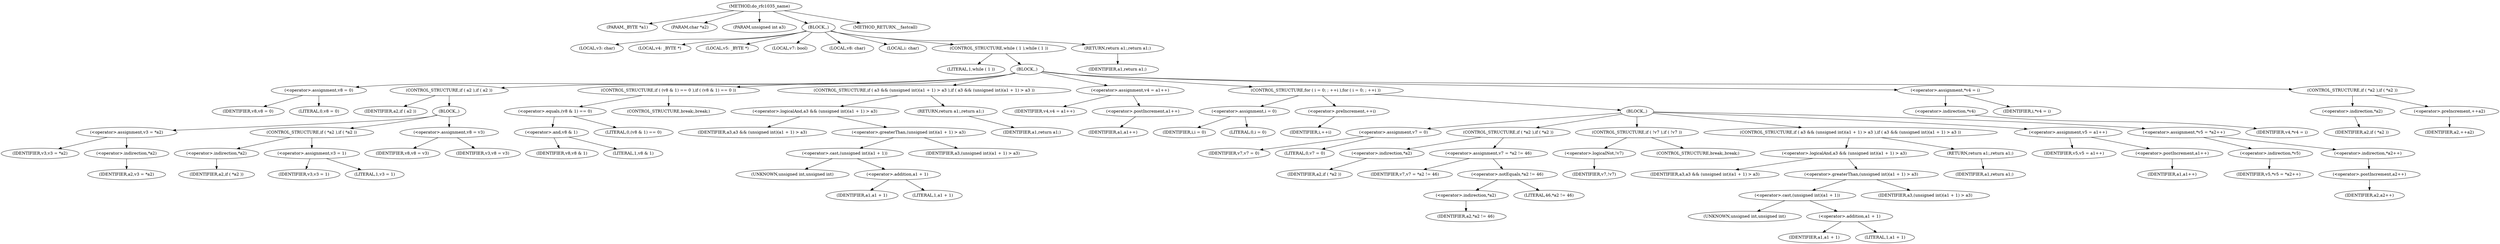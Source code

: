 digraph do_rfc1035_name {  
"1000107" [label = "(METHOD,do_rfc1035_name)" ]
"1000108" [label = "(PARAM,_BYTE *a1)" ]
"1000109" [label = "(PARAM,char *a2)" ]
"1000110" [label = "(PARAM,unsigned int a3)" ]
"1000111" [label = "(BLOCK,,)" ]
"1000112" [label = "(LOCAL,v3: char)" ]
"1000113" [label = "(LOCAL,v4: _BYTE *)" ]
"1000114" [label = "(LOCAL,v5: _BYTE *)" ]
"1000115" [label = "(LOCAL,v7: bool)" ]
"1000116" [label = "(LOCAL,v8: char)" ]
"1000117" [label = "(LOCAL,i: char)" ]
"1000118" [label = "(CONTROL_STRUCTURE,while ( 1 ),while ( 1 ))" ]
"1000119" [label = "(LITERAL,1,while ( 1 ))" ]
"1000120" [label = "(BLOCK,,)" ]
"1000121" [label = "(<operator>.assignment,v8 = 0)" ]
"1000122" [label = "(IDENTIFIER,v8,v8 = 0)" ]
"1000123" [label = "(LITERAL,0,v8 = 0)" ]
"1000124" [label = "(CONTROL_STRUCTURE,if ( a2 ),if ( a2 ))" ]
"1000125" [label = "(IDENTIFIER,a2,if ( a2 ))" ]
"1000126" [label = "(BLOCK,,)" ]
"1000127" [label = "(<operator>.assignment,v3 = *a2)" ]
"1000128" [label = "(IDENTIFIER,v3,v3 = *a2)" ]
"1000129" [label = "(<operator>.indirection,*a2)" ]
"1000130" [label = "(IDENTIFIER,a2,v3 = *a2)" ]
"1000131" [label = "(CONTROL_STRUCTURE,if ( *a2 ),if ( *a2 ))" ]
"1000132" [label = "(<operator>.indirection,*a2)" ]
"1000133" [label = "(IDENTIFIER,a2,if ( *a2 ))" ]
"1000134" [label = "(<operator>.assignment,v3 = 1)" ]
"1000135" [label = "(IDENTIFIER,v3,v3 = 1)" ]
"1000136" [label = "(LITERAL,1,v3 = 1)" ]
"1000137" [label = "(<operator>.assignment,v8 = v3)" ]
"1000138" [label = "(IDENTIFIER,v8,v8 = v3)" ]
"1000139" [label = "(IDENTIFIER,v3,v8 = v3)" ]
"1000140" [label = "(CONTROL_STRUCTURE,if ( (v8 & 1) == 0 ),if ( (v8 & 1) == 0 ))" ]
"1000141" [label = "(<operator>.equals,(v8 & 1) == 0)" ]
"1000142" [label = "(<operator>.and,v8 & 1)" ]
"1000143" [label = "(IDENTIFIER,v8,v8 & 1)" ]
"1000144" [label = "(LITERAL,1,v8 & 1)" ]
"1000145" [label = "(LITERAL,0,(v8 & 1) == 0)" ]
"1000146" [label = "(CONTROL_STRUCTURE,break;,break;)" ]
"1000147" [label = "(CONTROL_STRUCTURE,if ( a3 && (unsigned int)(a1 + 1) > a3 ),if ( a3 && (unsigned int)(a1 + 1) > a3 ))" ]
"1000148" [label = "(<operator>.logicalAnd,a3 && (unsigned int)(a1 + 1) > a3)" ]
"1000149" [label = "(IDENTIFIER,a3,a3 && (unsigned int)(a1 + 1) > a3)" ]
"1000150" [label = "(<operator>.greaterThan,(unsigned int)(a1 + 1) > a3)" ]
"1000151" [label = "(<operator>.cast,(unsigned int)(a1 + 1))" ]
"1000152" [label = "(UNKNOWN,unsigned int,unsigned int)" ]
"1000153" [label = "(<operator>.addition,a1 + 1)" ]
"1000154" [label = "(IDENTIFIER,a1,a1 + 1)" ]
"1000155" [label = "(LITERAL,1,a1 + 1)" ]
"1000156" [label = "(IDENTIFIER,a3,(unsigned int)(a1 + 1) > a3)" ]
"1000157" [label = "(RETURN,return a1;,return a1;)" ]
"1000158" [label = "(IDENTIFIER,a1,return a1;)" ]
"1000159" [label = "(<operator>.assignment,v4 = a1++)" ]
"1000160" [label = "(IDENTIFIER,v4,v4 = a1++)" ]
"1000161" [label = "(<operator>.postIncrement,a1++)" ]
"1000162" [label = "(IDENTIFIER,a1,a1++)" ]
"1000163" [label = "(CONTROL_STRUCTURE,for ( i = 0; ; ++i ),for ( i = 0; ; ++i ))" ]
"1000164" [label = "(<operator>.assignment,i = 0)" ]
"1000165" [label = "(IDENTIFIER,i,i = 0)" ]
"1000166" [label = "(LITERAL,0,i = 0)" ]
"1000167" [label = "(<operator>.preIncrement,++i)" ]
"1000168" [label = "(IDENTIFIER,i,++i)" ]
"1000169" [label = "(BLOCK,,)" ]
"1000170" [label = "(<operator>.assignment,v7 = 0)" ]
"1000171" [label = "(IDENTIFIER,v7,v7 = 0)" ]
"1000172" [label = "(LITERAL,0,v7 = 0)" ]
"1000173" [label = "(CONTROL_STRUCTURE,if ( *a2 ),if ( *a2 ))" ]
"1000174" [label = "(<operator>.indirection,*a2)" ]
"1000175" [label = "(IDENTIFIER,a2,if ( *a2 ))" ]
"1000176" [label = "(<operator>.assignment,v7 = *a2 != 46)" ]
"1000177" [label = "(IDENTIFIER,v7,v7 = *a2 != 46)" ]
"1000178" [label = "(<operator>.notEquals,*a2 != 46)" ]
"1000179" [label = "(<operator>.indirection,*a2)" ]
"1000180" [label = "(IDENTIFIER,a2,*a2 != 46)" ]
"1000181" [label = "(LITERAL,46,*a2 != 46)" ]
"1000182" [label = "(CONTROL_STRUCTURE,if ( !v7 ),if ( !v7 ))" ]
"1000183" [label = "(<operator>.logicalNot,!v7)" ]
"1000184" [label = "(IDENTIFIER,v7,!v7)" ]
"1000185" [label = "(CONTROL_STRUCTURE,break;,break;)" ]
"1000186" [label = "(CONTROL_STRUCTURE,if ( a3 && (unsigned int)(a1 + 1) > a3 ),if ( a3 && (unsigned int)(a1 + 1) > a3 ))" ]
"1000187" [label = "(<operator>.logicalAnd,a3 && (unsigned int)(a1 + 1) > a3)" ]
"1000188" [label = "(IDENTIFIER,a3,a3 && (unsigned int)(a1 + 1) > a3)" ]
"1000189" [label = "(<operator>.greaterThan,(unsigned int)(a1 + 1) > a3)" ]
"1000190" [label = "(<operator>.cast,(unsigned int)(a1 + 1))" ]
"1000191" [label = "(UNKNOWN,unsigned int,unsigned int)" ]
"1000192" [label = "(<operator>.addition,a1 + 1)" ]
"1000193" [label = "(IDENTIFIER,a1,a1 + 1)" ]
"1000194" [label = "(LITERAL,1,a1 + 1)" ]
"1000195" [label = "(IDENTIFIER,a3,(unsigned int)(a1 + 1) > a3)" ]
"1000196" [label = "(RETURN,return a1;,return a1;)" ]
"1000197" [label = "(IDENTIFIER,a1,return a1;)" ]
"1000198" [label = "(<operator>.assignment,v5 = a1++)" ]
"1000199" [label = "(IDENTIFIER,v5,v5 = a1++)" ]
"1000200" [label = "(<operator>.postIncrement,a1++)" ]
"1000201" [label = "(IDENTIFIER,a1,a1++)" ]
"1000202" [label = "(<operator>.assignment,*v5 = *a2++)" ]
"1000203" [label = "(<operator>.indirection,*v5)" ]
"1000204" [label = "(IDENTIFIER,v5,*v5 = *a2++)" ]
"1000205" [label = "(<operator>.indirection,*a2++)" ]
"1000206" [label = "(<operator>.postIncrement,a2++)" ]
"1000207" [label = "(IDENTIFIER,a2,a2++)" ]
"1000208" [label = "(<operator>.assignment,*v4 = i)" ]
"1000209" [label = "(<operator>.indirection,*v4)" ]
"1000210" [label = "(IDENTIFIER,v4,*v4 = i)" ]
"1000211" [label = "(IDENTIFIER,i,*v4 = i)" ]
"1000212" [label = "(CONTROL_STRUCTURE,if ( *a2 ),if ( *a2 ))" ]
"1000213" [label = "(<operator>.indirection,*a2)" ]
"1000214" [label = "(IDENTIFIER,a2,if ( *a2 ))" ]
"1000215" [label = "(<operator>.preIncrement,++a2)" ]
"1000216" [label = "(IDENTIFIER,a2,++a2)" ]
"1000217" [label = "(RETURN,return a1;,return a1;)" ]
"1000218" [label = "(IDENTIFIER,a1,return a1;)" ]
"1000219" [label = "(METHOD_RETURN,__fastcall)" ]
  "1000107" -> "1000108" 
  "1000107" -> "1000109" 
  "1000107" -> "1000110" 
  "1000107" -> "1000111" 
  "1000107" -> "1000219" 
  "1000111" -> "1000112" 
  "1000111" -> "1000113" 
  "1000111" -> "1000114" 
  "1000111" -> "1000115" 
  "1000111" -> "1000116" 
  "1000111" -> "1000117" 
  "1000111" -> "1000118" 
  "1000111" -> "1000217" 
  "1000118" -> "1000119" 
  "1000118" -> "1000120" 
  "1000120" -> "1000121" 
  "1000120" -> "1000124" 
  "1000120" -> "1000140" 
  "1000120" -> "1000147" 
  "1000120" -> "1000159" 
  "1000120" -> "1000163" 
  "1000120" -> "1000208" 
  "1000120" -> "1000212" 
  "1000121" -> "1000122" 
  "1000121" -> "1000123" 
  "1000124" -> "1000125" 
  "1000124" -> "1000126" 
  "1000126" -> "1000127" 
  "1000126" -> "1000131" 
  "1000126" -> "1000137" 
  "1000127" -> "1000128" 
  "1000127" -> "1000129" 
  "1000129" -> "1000130" 
  "1000131" -> "1000132" 
  "1000131" -> "1000134" 
  "1000132" -> "1000133" 
  "1000134" -> "1000135" 
  "1000134" -> "1000136" 
  "1000137" -> "1000138" 
  "1000137" -> "1000139" 
  "1000140" -> "1000141" 
  "1000140" -> "1000146" 
  "1000141" -> "1000142" 
  "1000141" -> "1000145" 
  "1000142" -> "1000143" 
  "1000142" -> "1000144" 
  "1000147" -> "1000148" 
  "1000147" -> "1000157" 
  "1000148" -> "1000149" 
  "1000148" -> "1000150" 
  "1000150" -> "1000151" 
  "1000150" -> "1000156" 
  "1000151" -> "1000152" 
  "1000151" -> "1000153" 
  "1000153" -> "1000154" 
  "1000153" -> "1000155" 
  "1000157" -> "1000158" 
  "1000159" -> "1000160" 
  "1000159" -> "1000161" 
  "1000161" -> "1000162" 
  "1000163" -> "1000164" 
  "1000163" -> "1000167" 
  "1000163" -> "1000169" 
  "1000164" -> "1000165" 
  "1000164" -> "1000166" 
  "1000167" -> "1000168" 
  "1000169" -> "1000170" 
  "1000169" -> "1000173" 
  "1000169" -> "1000182" 
  "1000169" -> "1000186" 
  "1000169" -> "1000198" 
  "1000169" -> "1000202" 
  "1000170" -> "1000171" 
  "1000170" -> "1000172" 
  "1000173" -> "1000174" 
  "1000173" -> "1000176" 
  "1000174" -> "1000175" 
  "1000176" -> "1000177" 
  "1000176" -> "1000178" 
  "1000178" -> "1000179" 
  "1000178" -> "1000181" 
  "1000179" -> "1000180" 
  "1000182" -> "1000183" 
  "1000182" -> "1000185" 
  "1000183" -> "1000184" 
  "1000186" -> "1000187" 
  "1000186" -> "1000196" 
  "1000187" -> "1000188" 
  "1000187" -> "1000189" 
  "1000189" -> "1000190" 
  "1000189" -> "1000195" 
  "1000190" -> "1000191" 
  "1000190" -> "1000192" 
  "1000192" -> "1000193" 
  "1000192" -> "1000194" 
  "1000196" -> "1000197" 
  "1000198" -> "1000199" 
  "1000198" -> "1000200" 
  "1000200" -> "1000201" 
  "1000202" -> "1000203" 
  "1000202" -> "1000205" 
  "1000203" -> "1000204" 
  "1000205" -> "1000206" 
  "1000206" -> "1000207" 
  "1000208" -> "1000209" 
  "1000208" -> "1000211" 
  "1000209" -> "1000210" 
  "1000212" -> "1000213" 
  "1000212" -> "1000215" 
  "1000213" -> "1000214" 
  "1000215" -> "1000216" 
  "1000217" -> "1000218" 
}
